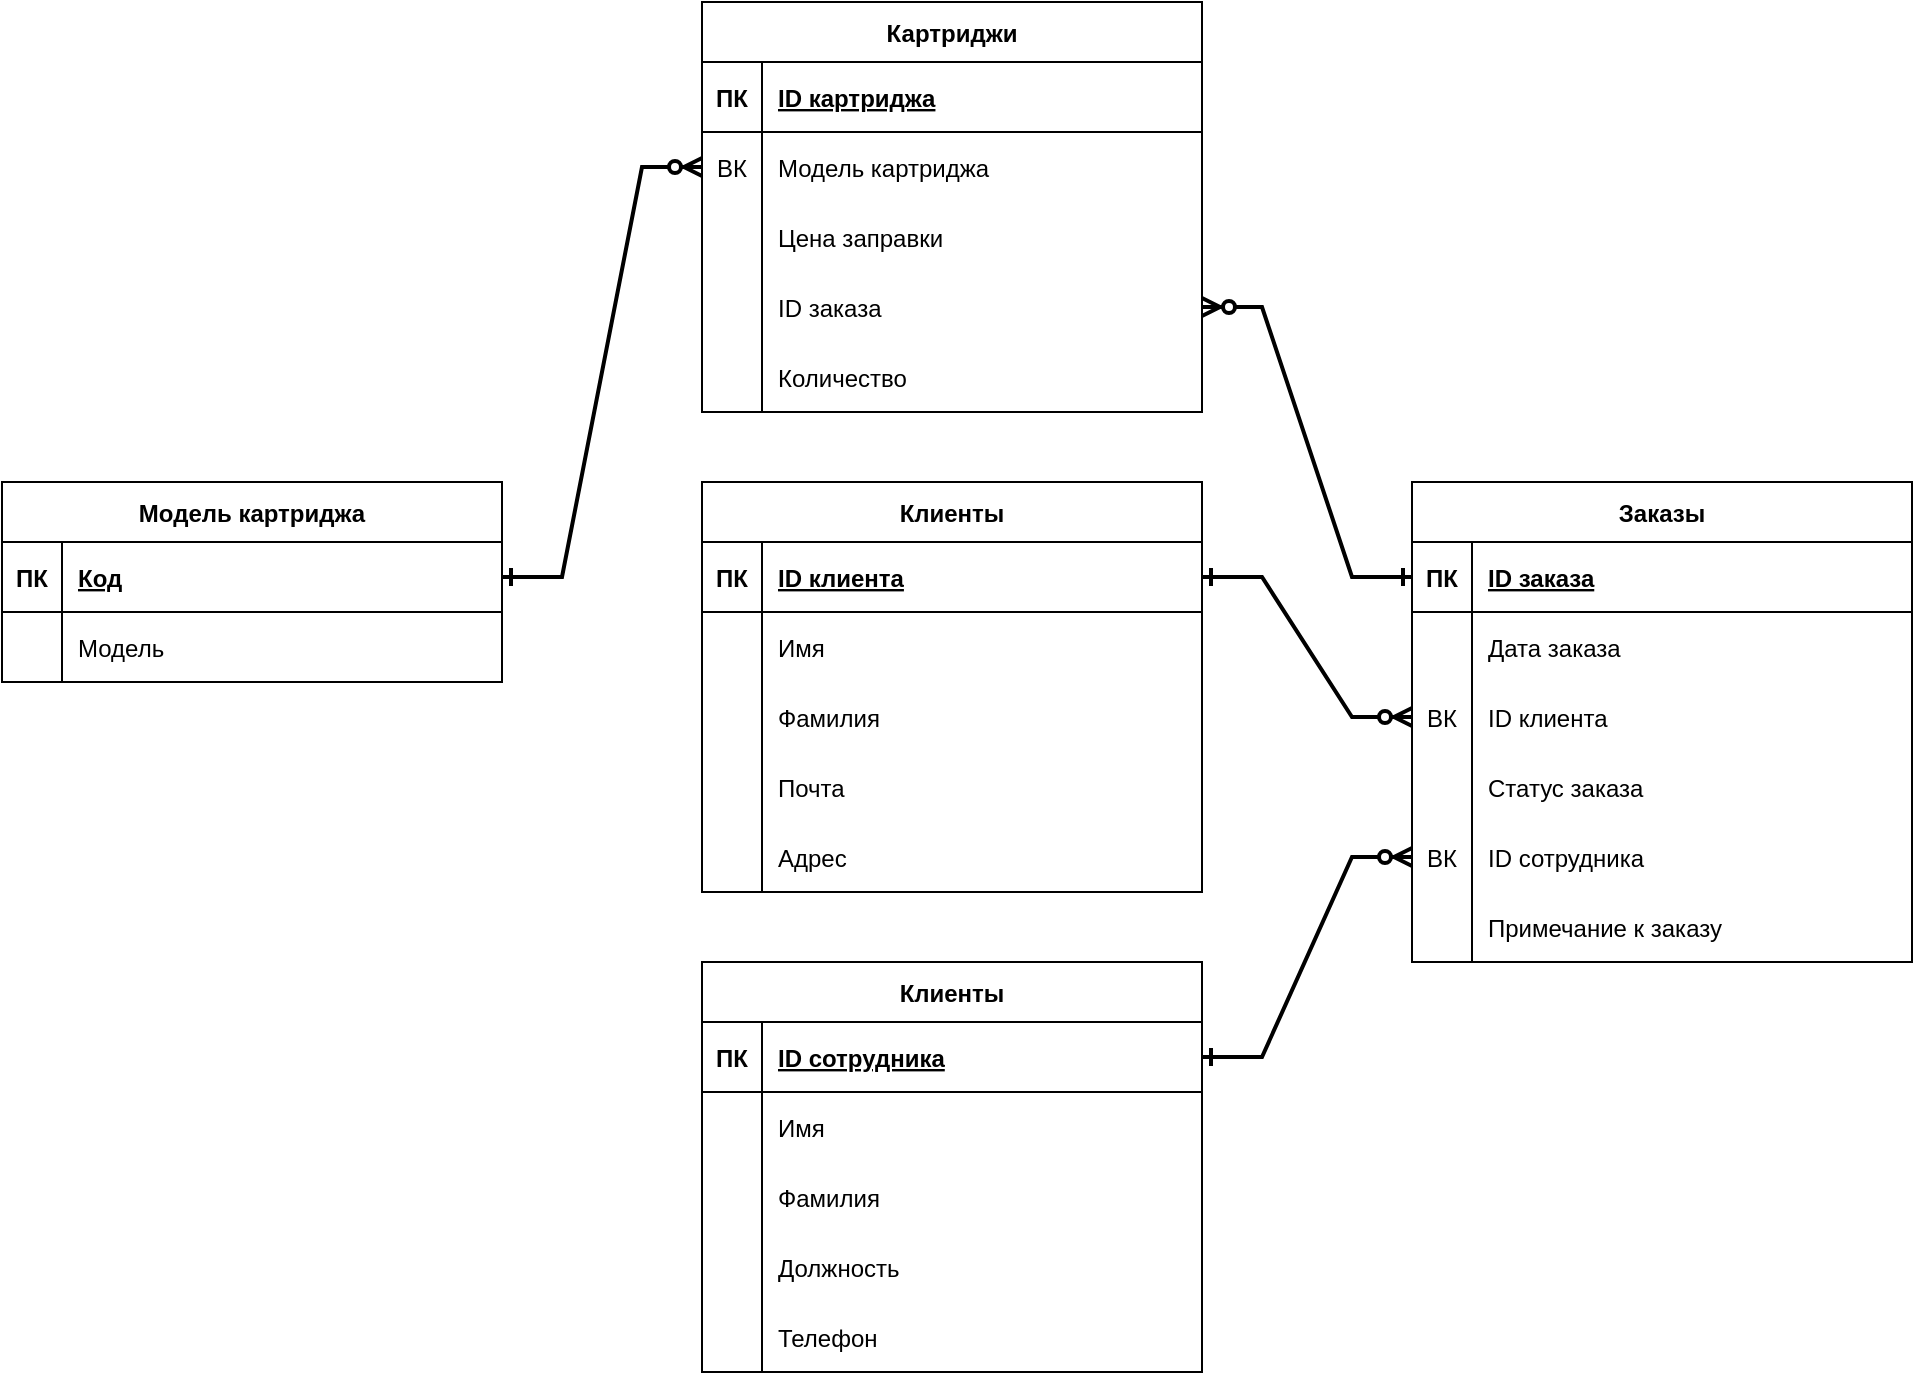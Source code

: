 <mxfile version="24.9.3">
  <diagram id="R2lEEEUBdFMjLlhIrx00" name="Page-1">
    <mxGraphModel dx="2693" dy="-156" grid="1" gridSize="10" guides="1" tooltips="1" connect="1" arrows="1" fold="1" page="1" pageScale="1" pageWidth="850" pageHeight="1100" math="0" shadow="0" extFonts="Permanent Marker^https://fonts.googleapis.com/css?family=Permanent+Marker">
      <root>
        <mxCell id="0" />
        <mxCell id="1" parent="0" />
        <mxCell id="qXVB90kwwQxGa0T05W9--1" value="Модель картриджа" style="shape=table;startSize=30;container=9;collapsible=1;childLayout=tableLayout;fixedRows=1;rowLines=0;fontStyle=1;align=center;resizeLast=1;" vertex="1" parent="1">
          <mxGeometry x="-280" y="1450" width="250" height="100" as="geometry" />
        </mxCell>
        <mxCell id="qXVB90kwwQxGa0T05W9--2" value="" style="shape=partialRectangle;collapsible=0;dropTarget=0;pointerEvents=0;fillColor=none;points=[[0,0.5],[1,0.5]];portConstraint=eastwest;top=0;left=0;right=0;bottom=1;" vertex="1" parent="qXVB90kwwQxGa0T05W9--1">
          <mxGeometry y="30" width="250" height="35" as="geometry" />
        </mxCell>
        <mxCell id="qXVB90kwwQxGa0T05W9--3" value="ПК" style="shape=partialRectangle;overflow=hidden;connectable=0;fillColor=none;top=0;left=0;bottom=0;right=0;fontStyle=1;" vertex="1" parent="qXVB90kwwQxGa0T05W9--2">
          <mxGeometry width="30" height="35" as="geometry">
            <mxRectangle width="30" height="35" as="alternateBounds" />
          </mxGeometry>
        </mxCell>
        <mxCell id="qXVB90kwwQxGa0T05W9--4" value="Код" style="shape=partialRectangle;overflow=hidden;connectable=0;fillColor=none;top=0;left=0;bottom=0;right=0;align=left;spacingLeft=6;fontStyle=5;" vertex="1" parent="qXVB90kwwQxGa0T05W9--2">
          <mxGeometry x="30" width="220" height="35" as="geometry">
            <mxRectangle width="220" height="35" as="alternateBounds" />
          </mxGeometry>
        </mxCell>
        <mxCell id="qXVB90kwwQxGa0T05W9--5" value="" style="shape=partialRectangle;collapsible=0;dropTarget=0;pointerEvents=0;fillColor=none;points=[[0,0.5],[1,0.5]];portConstraint=eastwest;top=0;left=0;right=0;bottom=0;" vertex="1" parent="qXVB90kwwQxGa0T05W9--1">
          <mxGeometry y="65" width="250" height="35" as="geometry" />
        </mxCell>
        <mxCell id="qXVB90kwwQxGa0T05W9--6" value="" style="shape=partialRectangle;overflow=hidden;connectable=0;fillColor=none;top=0;left=0;bottom=0;right=0;" vertex="1" parent="qXVB90kwwQxGa0T05W9--5">
          <mxGeometry width="30" height="35" as="geometry">
            <mxRectangle width="30" height="35" as="alternateBounds" />
          </mxGeometry>
        </mxCell>
        <mxCell id="qXVB90kwwQxGa0T05W9--7" value="Модель" style="shape=partialRectangle;overflow=hidden;connectable=0;fillColor=none;top=0;left=0;bottom=0;right=0;align=left;spacingLeft=6;" vertex="1" parent="qXVB90kwwQxGa0T05W9--5">
          <mxGeometry x="30" width="220" height="35" as="geometry">
            <mxRectangle width="220" height="35" as="alternateBounds" />
          </mxGeometry>
        </mxCell>
        <mxCell id="qXVB90kwwQxGa0T05W9--8" value="Картриджи" style="shape=table;startSize=30;container=9;collapsible=1;childLayout=tableLayout;fixedRows=1;rowLines=0;fontStyle=1;align=center;resizeLast=1;" vertex="1" parent="1">
          <mxGeometry x="70" y="1210" width="250" height="205" as="geometry" />
        </mxCell>
        <mxCell id="qXVB90kwwQxGa0T05W9--9" value="" style="shape=partialRectangle;collapsible=0;dropTarget=0;pointerEvents=0;fillColor=none;points=[[0,0.5],[1,0.5]];portConstraint=eastwest;top=0;left=0;right=0;bottom=1;" vertex="1" parent="qXVB90kwwQxGa0T05W9--8">
          <mxGeometry y="30" width="250" height="35" as="geometry" />
        </mxCell>
        <mxCell id="qXVB90kwwQxGa0T05W9--10" value="ПК" style="shape=partialRectangle;overflow=hidden;connectable=0;fillColor=none;top=0;left=0;bottom=0;right=0;fontStyle=1;" vertex="1" parent="qXVB90kwwQxGa0T05W9--9">
          <mxGeometry width="30" height="35" as="geometry">
            <mxRectangle width="30" height="35" as="alternateBounds" />
          </mxGeometry>
        </mxCell>
        <mxCell id="qXVB90kwwQxGa0T05W9--11" value="ID картриджа" style="shape=partialRectangle;overflow=hidden;connectable=0;fillColor=none;top=0;left=0;bottom=0;right=0;align=left;spacingLeft=6;fontStyle=5;" vertex="1" parent="qXVB90kwwQxGa0T05W9--9">
          <mxGeometry x="30" width="220" height="35" as="geometry">
            <mxRectangle width="220" height="35" as="alternateBounds" />
          </mxGeometry>
        </mxCell>
        <mxCell id="qXVB90kwwQxGa0T05W9--12" value="" style="shape=partialRectangle;collapsible=0;dropTarget=0;pointerEvents=0;fillColor=none;points=[[0,0.5],[1,0.5]];portConstraint=eastwest;top=0;left=0;right=0;bottom=0;" vertex="1" parent="qXVB90kwwQxGa0T05W9--8">
          <mxGeometry y="65" width="250" height="35" as="geometry" />
        </mxCell>
        <mxCell id="qXVB90kwwQxGa0T05W9--13" value="ВК" style="shape=partialRectangle;overflow=hidden;connectable=0;fillColor=none;top=0;left=0;bottom=0;right=0;" vertex="1" parent="qXVB90kwwQxGa0T05W9--12">
          <mxGeometry width="30" height="35" as="geometry">
            <mxRectangle width="30" height="35" as="alternateBounds" />
          </mxGeometry>
        </mxCell>
        <mxCell id="qXVB90kwwQxGa0T05W9--14" value="Модель картриджа" style="shape=partialRectangle;overflow=hidden;connectable=0;fillColor=none;top=0;left=0;bottom=0;right=0;align=left;spacingLeft=6;" vertex="1" parent="qXVB90kwwQxGa0T05W9--12">
          <mxGeometry x="30" width="220" height="35" as="geometry">
            <mxRectangle width="220" height="35" as="alternateBounds" />
          </mxGeometry>
        </mxCell>
        <mxCell id="qXVB90kwwQxGa0T05W9--15" style="shape=partialRectangle;collapsible=0;dropTarget=0;pointerEvents=0;fillColor=none;points=[[0,0.5],[1,0.5]];portConstraint=eastwest;top=0;left=0;right=0;bottom=0;" vertex="1" parent="qXVB90kwwQxGa0T05W9--8">
          <mxGeometry y="100" width="250" height="35" as="geometry" />
        </mxCell>
        <mxCell id="qXVB90kwwQxGa0T05W9--16" value="" style="shape=partialRectangle;overflow=hidden;connectable=0;fillColor=none;top=0;left=0;bottom=0;right=0;" vertex="1" parent="qXVB90kwwQxGa0T05W9--15">
          <mxGeometry width="30" height="35" as="geometry">
            <mxRectangle width="30" height="35" as="alternateBounds" />
          </mxGeometry>
        </mxCell>
        <mxCell id="qXVB90kwwQxGa0T05W9--17" value="Цена заправки" style="shape=partialRectangle;overflow=hidden;connectable=0;fillColor=none;top=0;left=0;bottom=0;right=0;align=left;spacingLeft=6;" vertex="1" parent="qXVB90kwwQxGa0T05W9--15">
          <mxGeometry x="30" width="220" height="35" as="geometry">
            <mxRectangle width="220" height="35" as="alternateBounds" />
          </mxGeometry>
        </mxCell>
        <mxCell id="qXVB90kwwQxGa0T05W9--18" style="shape=partialRectangle;collapsible=0;dropTarget=0;pointerEvents=0;fillColor=none;points=[[0,0.5],[1,0.5]];portConstraint=eastwest;top=0;left=0;right=0;bottom=0;" vertex="1" parent="qXVB90kwwQxGa0T05W9--8">
          <mxGeometry y="135" width="250" height="35" as="geometry" />
        </mxCell>
        <mxCell id="qXVB90kwwQxGa0T05W9--19" value="" style="shape=partialRectangle;overflow=hidden;connectable=0;fillColor=none;top=0;left=0;bottom=0;right=0;" vertex="1" parent="qXVB90kwwQxGa0T05W9--18">
          <mxGeometry width="30" height="35" as="geometry">
            <mxRectangle width="30" height="35" as="alternateBounds" />
          </mxGeometry>
        </mxCell>
        <mxCell id="qXVB90kwwQxGa0T05W9--20" value="ID заказа" style="shape=partialRectangle;overflow=hidden;connectable=0;fillColor=none;top=0;left=0;bottom=0;right=0;align=left;spacingLeft=6;" vertex="1" parent="qXVB90kwwQxGa0T05W9--18">
          <mxGeometry x="30" width="220" height="35" as="geometry">
            <mxRectangle width="220" height="35" as="alternateBounds" />
          </mxGeometry>
        </mxCell>
        <mxCell id="qXVB90kwwQxGa0T05W9--21" style="shape=partialRectangle;collapsible=0;dropTarget=0;pointerEvents=0;fillColor=none;points=[[0,0.5],[1,0.5]];portConstraint=eastwest;top=0;left=0;right=0;bottom=0;" vertex="1" parent="qXVB90kwwQxGa0T05W9--8">
          <mxGeometry y="170" width="250" height="35" as="geometry" />
        </mxCell>
        <mxCell id="qXVB90kwwQxGa0T05W9--22" value="" style="shape=partialRectangle;overflow=hidden;connectable=0;fillColor=none;top=0;left=0;bottom=0;right=0;" vertex="1" parent="qXVB90kwwQxGa0T05W9--21">
          <mxGeometry width="30" height="35" as="geometry">
            <mxRectangle width="30" height="35" as="alternateBounds" />
          </mxGeometry>
        </mxCell>
        <mxCell id="qXVB90kwwQxGa0T05W9--23" value="Количество" style="shape=partialRectangle;overflow=hidden;connectable=0;fillColor=none;top=0;left=0;bottom=0;right=0;align=left;spacingLeft=6;" vertex="1" parent="qXVB90kwwQxGa0T05W9--21">
          <mxGeometry x="30" width="220" height="35" as="geometry">
            <mxRectangle width="220" height="35" as="alternateBounds" />
          </mxGeometry>
        </mxCell>
        <mxCell id="qXVB90kwwQxGa0T05W9--33" value="Клиенты" style="shape=table;startSize=30;container=9;collapsible=1;childLayout=tableLayout;fixedRows=1;rowLines=0;fontStyle=1;align=center;resizeLast=1;" vertex="1" parent="1">
          <mxGeometry x="70" y="1450" width="250" height="205" as="geometry" />
        </mxCell>
        <mxCell id="qXVB90kwwQxGa0T05W9--34" value="" style="shape=partialRectangle;collapsible=0;dropTarget=0;pointerEvents=0;fillColor=none;points=[[0,0.5],[1,0.5]];portConstraint=eastwest;top=0;left=0;right=0;bottom=1;" vertex="1" parent="qXVB90kwwQxGa0T05W9--33">
          <mxGeometry y="30" width="250" height="35" as="geometry" />
        </mxCell>
        <mxCell id="qXVB90kwwQxGa0T05W9--35" value="ПК" style="shape=partialRectangle;overflow=hidden;connectable=0;fillColor=none;top=0;left=0;bottom=0;right=0;fontStyle=1;" vertex="1" parent="qXVB90kwwQxGa0T05W9--34">
          <mxGeometry width="30" height="35" as="geometry">
            <mxRectangle width="30" height="35" as="alternateBounds" />
          </mxGeometry>
        </mxCell>
        <mxCell id="qXVB90kwwQxGa0T05W9--36" value="ID клиента" style="shape=partialRectangle;overflow=hidden;connectable=0;fillColor=none;top=0;left=0;bottom=0;right=0;align=left;spacingLeft=6;fontStyle=5;" vertex="1" parent="qXVB90kwwQxGa0T05W9--34">
          <mxGeometry x="30" width="220" height="35" as="geometry">
            <mxRectangle width="220" height="35" as="alternateBounds" />
          </mxGeometry>
        </mxCell>
        <mxCell id="qXVB90kwwQxGa0T05W9--37" value="" style="shape=partialRectangle;collapsible=0;dropTarget=0;pointerEvents=0;fillColor=none;points=[[0,0.5],[1,0.5]];portConstraint=eastwest;top=0;left=0;right=0;bottom=0;" vertex="1" parent="qXVB90kwwQxGa0T05W9--33">
          <mxGeometry y="65" width="250" height="35" as="geometry" />
        </mxCell>
        <mxCell id="qXVB90kwwQxGa0T05W9--38" value="" style="shape=partialRectangle;overflow=hidden;connectable=0;fillColor=none;top=0;left=0;bottom=0;right=0;" vertex="1" parent="qXVB90kwwQxGa0T05W9--37">
          <mxGeometry width="30" height="35" as="geometry">
            <mxRectangle width="30" height="35" as="alternateBounds" />
          </mxGeometry>
        </mxCell>
        <mxCell id="qXVB90kwwQxGa0T05W9--39" value="Имя" style="shape=partialRectangle;overflow=hidden;connectable=0;fillColor=none;top=0;left=0;bottom=0;right=0;align=left;spacingLeft=6;" vertex="1" parent="qXVB90kwwQxGa0T05W9--37">
          <mxGeometry x="30" width="220" height="35" as="geometry">
            <mxRectangle width="220" height="35" as="alternateBounds" />
          </mxGeometry>
        </mxCell>
        <mxCell id="qXVB90kwwQxGa0T05W9--40" style="shape=partialRectangle;collapsible=0;dropTarget=0;pointerEvents=0;fillColor=none;points=[[0,0.5],[1,0.5]];portConstraint=eastwest;top=0;left=0;right=0;bottom=0;" vertex="1" parent="qXVB90kwwQxGa0T05W9--33">
          <mxGeometry y="100" width="250" height="35" as="geometry" />
        </mxCell>
        <mxCell id="qXVB90kwwQxGa0T05W9--41" value="" style="shape=partialRectangle;overflow=hidden;connectable=0;fillColor=none;top=0;left=0;bottom=0;right=0;" vertex="1" parent="qXVB90kwwQxGa0T05W9--40">
          <mxGeometry width="30" height="35" as="geometry">
            <mxRectangle width="30" height="35" as="alternateBounds" />
          </mxGeometry>
        </mxCell>
        <mxCell id="qXVB90kwwQxGa0T05W9--42" value="Фамилия" style="shape=partialRectangle;overflow=hidden;connectable=0;fillColor=none;top=0;left=0;bottom=0;right=0;align=left;spacingLeft=6;" vertex="1" parent="qXVB90kwwQxGa0T05W9--40">
          <mxGeometry x="30" width="220" height="35" as="geometry">
            <mxRectangle width="220" height="35" as="alternateBounds" />
          </mxGeometry>
        </mxCell>
        <mxCell id="qXVB90kwwQxGa0T05W9--43" style="shape=partialRectangle;collapsible=0;dropTarget=0;pointerEvents=0;fillColor=none;points=[[0,0.5],[1,0.5]];portConstraint=eastwest;top=0;left=0;right=0;bottom=0;" vertex="1" parent="qXVB90kwwQxGa0T05W9--33">
          <mxGeometry y="135" width="250" height="35" as="geometry" />
        </mxCell>
        <mxCell id="qXVB90kwwQxGa0T05W9--44" value="" style="shape=partialRectangle;overflow=hidden;connectable=0;fillColor=none;top=0;left=0;bottom=0;right=0;" vertex="1" parent="qXVB90kwwQxGa0T05W9--43">
          <mxGeometry width="30" height="35" as="geometry">
            <mxRectangle width="30" height="35" as="alternateBounds" />
          </mxGeometry>
        </mxCell>
        <mxCell id="qXVB90kwwQxGa0T05W9--45" value="Почта" style="shape=partialRectangle;overflow=hidden;connectable=0;fillColor=none;top=0;left=0;bottom=0;right=0;align=left;spacingLeft=6;" vertex="1" parent="qXVB90kwwQxGa0T05W9--43">
          <mxGeometry x="30" width="220" height="35" as="geometry">
            <mxRectangle width="220" height="35" as="alternateBounds" />
          </mxGeometry>
        </mxCell>
        <mxCell id="qXVB90kwwQxGa0T05W9--46" style="shape=partialRectangle;collapsible=0;dropTarget=0;pointerEvents=0;fillColor=none;points=[[0,0.5],[1,0.5]];portConstraint=eastwest;top=0;left=0;right=0;bottom=0;" vertex="1" parent="qXVB90kwwQxGa0T05W9--33">
          <mxGeometry y="170" width="250" height="35" as="geometry" />
        </mxCell>
        <mxCell id="qXVB90kwwQxGa0T05W9--47" value="" style="shape=partialRectangle;overflow=hidden;connectable=0;fillColor=none;top=0;left=0;bottom=0;right=0;" vertex="1" parent="qXVB90kwwQxGa0T05W9--46">
          <mxGeometry width="30" height="35" as="geometry">
            <mxRectangle width="30" height="35" as="alternateBounds" />
          </mxGeometry>
        </mxCell>
        <mxCell id="qXVB90kwwQxGa0T05W9--48" value="Адрес" style="shape=partialRectangle;overflow=hidden;connectable=0;fillColor=none;top=0;left=0;bottom=0;right=0;align=left;spacingLeft=6;" vertex="1" parent="qXVB90kwwQxGa0T05W9--46">
          <mxGeometry x="30" width="220" height="35" as="geometry">
            <mxRectangle width="220" height="35" as="alternateBounds" />
          </mxGeometry>
        </mxCell>
        <mxCell id="qXVB90kwwQxGa0T05W9--49" value="Клиенты" style="shape=table;startSize=30;container=9;collapsible=1;childLayout=tableLayout;fixedRows=1;rowLines=0;fontStyle=1;align=center;resizeLast=1;" vertex="1" parent="1">
          <mxGeometry x="70" y="1690" width="250" height="205" as="geometry" />
        </mxCell>
        <mxCell id="qXVB90kwwQxGa0T05W9--50" value="" style="shape=partialRectangle;collapsible=0;dropTarget=0;pointerEvents=0;fillColor=none;points=[[0,0.5],[1,0.5]];portConstraint=eastwest;top=0;left=0;right=0;bottom=1;" vertex="1" parent="qXVB90kwwQxGa0T05W9--49">
          <mxGeometry y="30" width="250" height="35" as="geometry" />
        </mxCell>
        <mxCell id="qXVB90kwwQxGa0T05W9--51" value="ПК" style="shape=partialRectangle;overflow=hidden;connectable=0;fillColor=none;top=0;left=0;bottom=0;right=0;fontStyle=1;" vertex="1" parent="qXVB90kwwQxGa0T05W9--50">
          <mxGeometry width="30" height="35" as="geometry">
            <mxRectangle width="30" height="35" as="alternateBounds" />
          </mxGeometry>
        </mxCell>
        <mxCell id="qXVB90kwwQxGa0T05W9--52" value="ID сотрудника" style="shape=partialRectangle;overflow=hidden;connectable=0;fillColor=none;top=0;left=0;bottom=0;right=0;align=left;spacingLeft=6;fontStyle=5;" vertex="1" parent="qXVB90kwwQxGa0T05W9--50">
          <mxGeometry x="30" width="220" height="35" as="geometry">
            <mxRectangle width="220" height="35" as="alternateBounds" />
          </mxGeometry>
        </mxCell>
        <mxCell id="qXVB90kwwQxGa0T05W9--53" value="" style="shape=partialRectangle;collapsible=0;dropTarget=0;pointerEvents=0;fillColor=none;points=[[0,0.5],[1,0.5]];portConstraint=eastwest;top=0;left=0;right=0;bottom=0;" vertex="1" parent="qXVB90kwwQxGa0T05W9--49">
          <mxGeometry y="65" width="250" height="35" as="geometry" />
        </mxCell>
        <mxCell id="qXVB90kwwQxGa0T05W9--54" value="" style="shape=partialRectangle;overflow=hidden;connectable=0;fillColor=none;top=0;left=0;bottom=0;right=0;" vertex="1" parent="qXVB90kwwQxGa0T05W9--53">
          <mxGeometry width="30" height="35" as="geometry">
            <mxRectangle width="30" height="35" as="alternateBounds" />
          </mxGeometry>
        </mxCell>
        <mxCell id="qXVB90kwwQxGa0T05W9--55" value="Имя" style="shape=partialRectangle;overflow=hidden;connectable=0;fillColor=none;top=0;left=0;bottom=0;right=0;align=left;spacingLeft=6;" vertex="1" parent="qXVB90kwwQxGa0T05W9--53">
          <mxGeometry x="30" width="220" height="35" as="geometry">
            <mxRectangle width="220" height="35" as="alternateBounds" />
          </mxGeometry>
        </mxCell>
        <mxCell id="qXVB90kwwQxGa0T05W9--56" style="shape=partialRectangle;collapsible=0;dropTarget=0;pointerEvents=0;fillColor=none;points=[[0,0.5],[1,0.5]];portConstraint=eastwest;top=0;left=0;right=0;bottom=0;" vertex="1" parent="qXVB90kwwQxGa0T05W9--49">
          <mxGeometry y="100" width="250" height="35" as="geometry" />
        </mxCell>
        <mxCell id="qXVB90kwwQxGa0T05W9--57" value="" style="shape=partialRectangle;overflow=hidden;connectable=0;fillColor=none;top=0;left=0;bottom=0;right=0;" vertex="1" parent="qXVB90kwwQxGa0T05W9--56">
          <mxGeometry width="30" height="35" as="geometry">
            <mxRectangle width="30" height="35" as="alternateBounds" />
          </mxGeometry>
        </mxCell>
        <mxCell id="qXVB90kwwQxGa0T05W9--58" value="Фамилия" style="shape=partialRectangle;overflow=hidden;connectable=0;fillColor=none;top=0;left=0;bottom=0;right=0;align=left;spacingLeft=6;" vertex="1" parent="qXVB90kwwQxGa0T05W9--56">
          <mxGeometry x="30" width="220" height="35" as="geometry">
            <mxRectangle width="220" height="35" as="alternateBounds" />
          </mxGeometry>
        </mxCell>
        <mxCell id="qXVB90kwwQxGa0T05W9--59" style="shape=partialRectangle;collapsible=0;dropTarget=0;pointerEvents=0;fillColor=none;points=[[0,0.5],[1,0.5]];portConstraint=eastwest;top=0;left=0;right=0;bottom=0;" vertex="1" parent="qXVB90kwwQxGa0T05W9--49">
          <mxGeometry y="135" width="250" height="35" as="geometry" />
        </mxCell>
        <mxCell id="qXVB90kwwQxGa0T05W9--60" value="" style="shape=partialRectangle;overflow=hidden;connectable=0;fillColor=none;top=0;left=0;bottom=0;right=0;" vertex="1" parent="qXVB90kwwQxGa0T05W9--59">
          <mxGeometry width="30" height="35" as="geometry">
            <mxRectangle width="30" height="35" as="alternateBounds" />
          </mxGeometry>
        </mxCell>
        <mxCell id="qXVB90kwwQxGa0T05W9--61" value="Должность" style="shape=partialRectangle;overflow=hidden;connectable=0;fillColor=none;top=0;left=0;bottom=0;right=0;align=left;spacingLeft=6;" vertex="1" parent="qXVB90kwwQxGa0T05W9--59">
          <mxGeometry x="30" width="220" height="35" as="geometry">
            <mxRectangle width="220" height="35" as="alternateBounds" />
          </mxGeometry>
        </mxCell>
        <mxCell id="qXVB90kwwQxGa0T05W9--62" style="shape=partialRectangle;collapsible=0;dropTarget=0;pointerEvents=0;fillColor=none;points=[[0,0.5],[1,0.5]];portConstraint=eastwest;top=0;left=0;right=0;bottom=0;" vertex="1" parent="qXVB90kwwQxGa0T05W9--49">
          <mxGeometry y="170" width="250" height="35" as="geometry" />
        </mxCell>
        <mxCell id="qXVB90kwwQxGa0T05W9--63" value="" style="shape=partialRectangle;overflow=hidden;connectable=0;fillColor=none;top=0;left=0;bottom=0;right=0;" vertex="1" parent="qXVB90kwwQxGa0T05W9--62">
          <mxGeometry width="30" height="35" as="geometry">
            <mxRectangle width="30" height="35" as="alternateBounds" />
          </mxGeometry>
        </mxCell>
        <mxCell id="qXVB90kwwQxGa0T05W9--64" value="Телефон" style="shape=partialRectangle;overflow=hidden;connectable=0;fillColor=none;top=0;left=0;bottom=0;right=0;align=left;spacingLeft=6;" vertex="1" parent="qXVB90kwwQxGa0T05W9--62">
          <mxGeometry x="30" width="220" height="35" as="geometry">
            <mxRectangle width="220" height="35" as="alternateBounds" />
          </mxGeometry>
        </mxCell>
        <mxCell id="qXVB90kwwQxGa0T05W9--65" value="Заказы" style="shape=table;startSize=30;container=9;collapsible=1;childLayout=tableLayout;fixedRows=1;rowLines=0;fontStyle=1;align=center;resizeLast=1;" vertex="1" parent="1">
          <mxGeometry x="425" y="1450" width="250" height="240" as="geometry" />
        </mxCell>
        <mxCell id="qXVB90kwwQxGa0T05W9--66" value="" style="shape=partialRectangle;collapsible=0;dropTarget=0;pointerEvents=0;fillColor=none;points=[[0,0.5],[1,0.5]];portConstraint=eastwest;top=0;left=0;right=0;bottom=1;" vertex="1" parent="qXVB90kwwQxGa0T05W9--65">
          <mxGeometry y="30" width="250" height="35" as="geometry" />
        </mxCell>
        <mxCell id="qXVB90kwwQxGa0T05W9--67" value="ПК" style="shape=partialRectangle;overflow=hidden;connectable=0;fillColor=none;top=0;left=0;bottom=0;right=0;fontStyle=1;" vertex="1" parent="qXVB90kwwQxGa0T05W9--66">
          <mxGeometry width="30" height="35" as="geometry">
            <mxRectangle width="30" height="35" as="alternateBounds" />
          </mxGeometry>
        </mxCell>
        <mxCell id="qXVB90kwwQxGa0T05W9--68" value="ID заказа" style="shape=partialRectangle;overflow=hidden;connectable=0;fillColor=none;top=0;left=0;bottom=0;right=0;align=left;spacingLeft=6;fontStyle=5;" vertex="1" parent="qXVB90kwwQxGa0T05W9--66">
          <mxGeometry x="30" width="220" height="35" as="geometry">
            <mxRectangle width="220" height="35" as="alternateBounds" />
          </mxGeometry>
        </mxCell>
        <mxCell id="qXVB90kwwQxGa0T05W9--69" value="" style="shape=partialRectangle;collapsible=0;dropTarget=0;pointerEvents=0;fillColor=none;points=[[0,0.5],[1,0.5]];portConstraint=eastwest;top=0;left=0;right=0;bottom=0;" vertex="1" parent="qXVB90kwwQxGa0T05W9--65">
          <mxGeometry y="65" width="250" height="35" as="geometry" />
        </mxCell>
        <mxCell id="qXVB90kwwQxGa0T05W9--70" value="" style="shape=partialRectangle;overflow=hidden;connectable=0;fillColor=none;top=0;left=0;bottom=0;right=0;" vertex="1" parent="qXVB90kwwQxGa0T05W9--69">
          <mxGeometry width="30" height="35" as="geometry">
            <mxRectangle width="30" height="35" as="alternateBounds" />
          </mxGeometry>
        </mxCell>
        <mxCell id="qXVB90kwwQxGa0T05W9--71" value="Дата заказа" style="shape=partialRectangle;overflow=hidden;connectable=0;fillColor=none;top=0;left=0;bottom=0;right=0;align=left;spacingLeft=6;" vertex="1" parent="qXVB90kwwQxGa0T05W9--69">
          <mxGeometry x="30" width="220" height="35" as="geometry">
            <mxRectangle width="220" height="35" as="alternateBounds" />
          </mxGeometry>
        </mxCell>
        <mxCell id="qXVB90kwwQxGa0T05W9--72" style="shape=partialRectangle;collapsible=0;dropTarget=0;pointerEvents=0;fillColor=none;points=[[0,0.5],[1,0.5]];portConstraint=eastwest;top=0;left=0;right=0;bottom=0;" vertex="1" parent="qXVB90kwwQxGa0T05W9--65">
          <mxGeometry y="100" width="250" height="35" as="geometry" />
        </mxCell>
        <mxCell id="qXVB90kwwQxGa0T05W9--73" value="ВК" style="shape=partialRectangle;overflow=hidden;connectable=0;fillColor=none;top=0;left=0;bottom=0;right=0;" vertex="1" parent="qXVB90kwwQxGa0T05W9--72">
          <mxGeometry width="30" height="35" as="geometry">
            <mxRectangle width="30" height="35" as="alternateBounds" />
          </mxGeometry>
        </mxCell>
        <mxCell id="qXVB90kwwQxGa0T05W9--74" value="ID клиента" style="shape=partialRectangle;overflow=hidden;connectable=0;fillColor=none;top=0;left=0;bottom=0;right=0;align=left;spacingLeft=6;" vertex="1" parent="qXVB90kwwQxGa0T05W9--72">
          <mxGeometry x="30" width="220" height="35" as="geometry">
            <mxRectangle width="220" height="35" as="alternateBounds" />
          </mxGeometry>
        </mxCell>
        <mxCell id="qXVB90kwwQxGa0T05W9--75" style="shape=partialRectangle;collapsible=0;dropTarget=0;pointerEvents=0;fillColor=none;points=[[0,0.5],[1,0.5]];portConstraint=eastwest;top=0;left=0;right=0;bottom=0;" vertex="1" parent="qXVB90kwwQxGa0T05W9--65">
          <mxGeometry y="135" width="250" height="35" as="geometry" />
        </mxCell>
        <mxCell id="qXVB90kwwQxGa0T05W9--76" value="" style="shape=partialRectangle;overflow=hidden;connectable=0;fillColor=none;top=0;left=0;bottom=0;right=0;" vertex="1" parent="qXVB90kwwQxGa0T05W9--75">
          <mxGeometry width="30" height="35" as="geometry">
            <mxRectangle width="30" height="35" as="alternateBounds" />
          </mxGeometry>
        </mxCell>
        <mxCell id="qXVB90kwwQxGa0T05W9--77" value="Статус заказа" style="shape=partialRectangle;overflow=hidden;connectable=0;fillColor=none;top=0;left=0;bottom=0;right=0;align=left;spacingLeft=6;" vertex="1" parent="qXVB90kwwQxGa0T05W9--75">
          <mxGeometry x="30" width="220" height="35" as="geometry">
            <mxRectangle width="220" height="35" as="alternateBounds" />
          </mxGeometry>
        </mxCell>
        <mxCell id="qXVB90kwwQxGa0T05W9--78" style="shape=partialRectangle;collapsible=0;dropTarget=0;pointerEvents=0;fillColor=none;points=[[0,0.5],[1,0.5]];portConstraint=eastwest;top=0;left=0;right=0;bottom=0;" vertex="1" parent="qXVB90kwwQxGa0T05W9--65">
          <mxGeometry y="170" width="250" height="35" as="geometry" />
        </mxCell>
        <mxCell id="qXVB90kwwQxGa0T05W9--79" value="ВК" style="shape=partialRectangle;overflow=hidden;connectable=0;fillColor=none;top=0;left=0;bottom=0;right=0;" vertex="1" parent="qXVB90kwwQxGa0T05W9--78">
          <mxGeometry width="30" height="35" as="geometry">
            <mxRectangle width="30" height="35" as="alternateBounds" />
          </mxGeometry>
        </mxCell>
        <mxCell id="qXVB90kwwQxGa0T05W9--80" value="ID сотрудника" style="shape=partialRectangle;overflow=hidden;connectable=0;fillColor=none;top=0;left=0;bottom=0;right=0;align=left;spacingLeft=6;" vertex="1" parent="qXVB90kwwQxGa0T05W9--78">
          <mxGeometry x="30" width="220" height="35" as="geometry">
            <mxRectangle width="220" height="35" as="alternateBounds" />
          </mxGeometry>
        </mxCell>
        <mxCell id="qXVB90kwwQxGa0T05W9--81" style="shape=partialRectangle;collapsible=0;dropTarget=0;pointerEvents=0;fillColor=none;points=[[0,0.5],[1,0.5]];portConstraint=eastwest;top=0;left=0;right=0;bottom=0;" vertex="1" parent="qXVB90kwwQxGa0T05W9--65">
          <mxGeometry y="205" width="250" height="35" as="geometry" />
        </mxCell>
        <mxCell id="qXVB90kwwQxGa0T05W9--82" style="shape=partialRectangle;overflow=hidden;connectable=0;fillColor=none;top=0;left=0;bottom=0;right=0;" vertex="1" parent="qXVB90kwwQxGa0T05W9--81">
          <mxGeometry width="30" height="35" as="geometry">
            <mxRectangle width="30" height="35" as="alternateBounds" />
          </mxGeometry>
        </mxCell>
        <mxCell id="qXVB90kwwQxGa0T05W9--83" value="Примечание к заказу" style="shape=partialRectangle;overflow=hidden;connectable=0;fillColor=none;top=0;left=0;bottom=0;right=0;align=left;spacingLeft=6;" vertex="1" parent="qXVB90kwwQxGa0T05W9--81">
          <mxGeometry x="30" width="220" height="35" as="geometry">
            <mxRectangle width="220" height="35" as="alternateBounds" />
          </mxGeometry>
        </mxCell>
        <mxCell id="qXVB90kwwQxGa0T05W9--94" value="" style="strokeColor=#000000;strokeWidth=2;edgeStyle=entityRelationEdgeStyle;fontSize=12;html=1;endArrow=ERzeroToMany;startArrow=ERone;rounded=0;elbow=vertical;" edge="1" parent="1" source="qXVB90kwwQxGa0T05W9--34" target="qXVB90kwwQxGa0T05W9--72">
          <mxGeometry width="100" height="100" relative="1" as="geometry">
            <mxPoint x="307.5" y="1210" as="sourcePoint" />
            <mxPoint x="472.5" y="1245" as="targetPoint" />
          </mxGeometry>
        </mxCell>
        <mxCell id="qXVB90kwwQxGa0T05W9--95" value="" style="strokeColor=#000000;strokeWidth=2;edgeStyle=entityRelationEdgeStyle;fontSize=12;html=1;endArrow=ERzeroToMany;startArrow=ERone;rounded=0;elbow=vertical;" edge="1" parent="1" source="qXVB90kwwQxGa0T05W9--66" target="qXVB90kwwQxGa0T05W9--18">
          <mxGeometry width="100" height="100" relative="1" as="geometry">
            <mxPoint x="350" y="1310" as="sourcePoint" />
            <mxPoint x="440" y="1280" as="targetPoint" />
          </mxGeometry>
        </mxCell>
        <mxCell id="qXVB90kwwQxGa0T05W9--96" value="" style="strokeColor=#000000;strokeWidth=2;edgeStyle=entityRelationEdgeStyle;fontSize=12;html=1;endArrow=ERzeroToMany;startArrow=ERone;rounded=0;elbow=vertical;" edge="1" parent="1" source="qXVB90kwwQxGa0T05W9--2" target="qXVB90kwwQxGa0T05W9--12">
          <mxGeometry width="100" height="100" relative="1" as="geometry">
            <mxPoint x="-240" y="1570" as="sourcePoint" />
            <mxPoint x="-150" y="1540" as="targetPoint" />
          </mxGeometry>
        </mxCell>
        <mxCell id="qXVB90kwwQxGa0T05W9--97" value="" style="strokeColor=#000000;strokeWidth=2;edgeStyle=entityRelationEdgeStyle;fontSize=12;html=1;endArrow=ERzeroToMany;startArrow=ERone;rounded=0;elbow=vertical;" edge="1" parent="1" source="qXVB90kwwQxGa0T05W9--50" target="qXVB90kwwQxGa0T05W9--78">
          <mxGeometry width="100" height="100" relative="1" as="geometry">
            <mxPoint x="350" y="1538" as="sourcePoint" />
            <mxPoint x="440" y="1508" as="targetPoint" />
          </mxGeometry>
        </mxCell>
      </root>
    </mxGraphModel>
  </diagram>
</mxfile>
